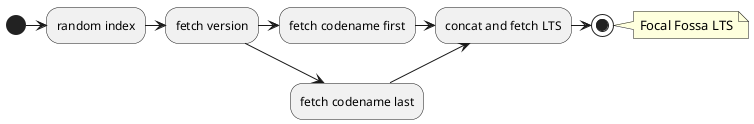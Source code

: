 @startuml

(*) -right-> "random index"
"random index" -right-> "fetch version"
"fetch version" -right-> "fetch codename first"
"fetch version" -down-> "fetch codename last"
"fetch codename first" -right-> "concat and fetch LTS"
"fetch codename last" -up-> "concat and fetch LTS"
"concat and fetch LTS" -right-> (*)

note right
Focal Fossa LTS
end note

@enduml